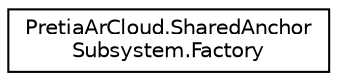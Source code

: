 digraph "Graphical Class Hierarchy"
{
 // LATEX_PDF_SIZE
  edge [fontname="Helvetica",fontsize="10",labelfontname="Helvetica",labelfontsize="10"];
  node [fontname="Helvetica",fontsize="10",shape=record];
  rankdir="LR";
  Node0 [label="PretiaArCloud.SharedAnchor\lSubsystem.Factory",height=0.2,width=0.4,color="black", fillcolor="white", style="filled",URL="$classPretiaArCloud_1_1SharedAnchorSubsystem_1_1Factory.html",tooltip=" "];
}
